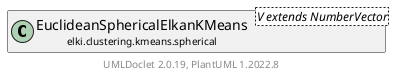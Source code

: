 @startuml
    remove .*\.(Instance|Par|Parameterizer|Factory)$
    set namespaceSeparator none
    hide empty fields
    hide empty methods

    class "<size:14>EuclideanSphericalElkanKMeans.Instance\n<size:10>elki.clustering.kmeans.spherical" as elki.clustering.kmeans.spherical.EuclideanSphericalElkanKMeans.Instance [[EuclideanSphericalElkanKMeans.Instance.html]] {
        ~cdist: double[]
        +Instance(Relation<? extends NumberVector>, double[])
        #initialAssignToNearestCluster(): int
        #assignToNearestCluster(): int
        #getLogger(): Logging
    }

    class "<size:14>EuclideanSphericalSimplifiedElkanKMeans.Instance\n<size:10>elki.clustering.kmeans.spherical" as elki.clustering.kmeans.spherical.EuclideanSphericalSimplifiedElkanKMeans.Instance [[EuclideanSphericalSimplifiedElkanKMeans.Instance.html]]
    class "<size:14>EuclideanSphericalElkanKMeans\n<size:10>elki.clustering.kmeans.spherical" as elki.clustering.kmeans.spherical.EuclideanSphericalElkanKMeans<V extends NumberVector> [[EuclideanSphericalElkanKMeans.html]]

    elki.clustering.kmeans.spherical.EuclideanSphericalSimplifiedElkanKMeans.Instance <|-- elki.clustering.kmeans.spherical.EuclideanSphericalElkanKMeans.Instance
    elki.clustering.kmeans.spherical.EuclideanSphericalElkanKMeans +-- elki.clustering.kmeans.spherical.EuclideanSphericalElkanKMeans.Instance

    center footer UMLDoclet 2.0.19, PlantUML 1.2022.8
@enduml
